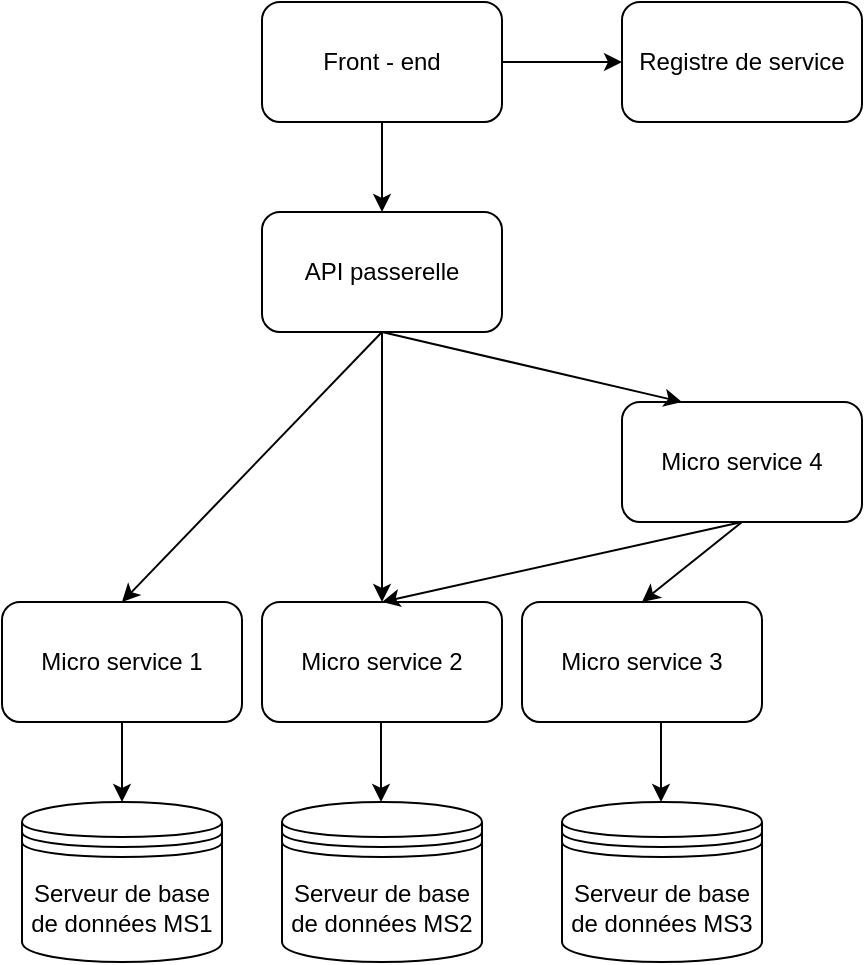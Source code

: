 <mxfile version="17.2.4" type="github">
  <diagram id="Vuyk-2e29oqBd6F1tE3K" name="Page-1">
    <mxGraphModel dx="1373" dy="724" grid="1" gridSize="10" guides="1" tooltips="1" connect="1" arrows="1" fold="1" page="1" pageScale="1" pageWidth="827" pageHeight="1169" math="0" shadow="0">
      <root>
        <mxCell id="0" />
        <mxCell id="1" parent="0" />
        <mxCell id="1Sg80rZOHdZ85smLCKLu-2" value="API passerelle" style="rounded=1;whiteSpace=wrap;html=1;" vertex="1" parent="1">
          <mxGeometry x="330" y="525" width="120" height="60" as="geometry" />
        </mxCell>
        <mxCell id="1Sg80rZOHdZ85smLCKLu-3" value="Registre de service" style="rounded=1;whiteSpace=wrap;html=1;" vertex="1" parent="1">
          <mxGeometry x="510" y="420" width="120" height="60" as="geometry" />
        </mxCell>
        <mxCell id="1Sg80rZOHdZ85smLCKLu-6" value="Micro service 4" style="rounded=1;whiteSpace=wrap;html=1;" vertex="1" parent="1">
          <mxGeometry x="510" y="620" width="120" height="60" as="geometry" />
        </mxCell>
        <mxCell id="1Sg80rZOHdZ85smLCKLu-7" value="" style="endArrow=classic;html=1;rounded=0;entryX=0.25;entryY=0;entryDx=0;entryDy=0;exitX=0.5;exitY=1;exitDx=0;exitDy=0;" edge="1" parent="1" source="1Sg80rZOHdZ85smLCKLu-2" target="1Sg80rZOHdZ85smLCKLu-6">
          <mxGeometry width="50" height="50" relative="1" as="geometry">
            <mxPoint x="360" y="820" as="sourcePoint" />
            <mxPoint x="410" y="770" as="targetPoint" />
          </mxGeometry>
        </mxCell>
        <mxCell id="1Sg80rZOHdZ85smLCKLu-8" value="Micro service 1" style="rounded=1;whiteSpace=wrap;html=1;" vertex="1" parent="1">
          <mxGeometry x="200" y="720" width="120" height="60" as="geometry" />
        </mxCell>
        <mxCell id="1Sg80rZOHdZ85smLCKLu-9" value="Micro service 2" style="rounded=1;whiteSpace=wrap;html=1;" vertex="1" parent="1">
          <mxGeometry x="330" y="720" width="120" height="60" as="geometry" />
        </mxCell>
        <mxCell id="1Sg80rZOHdZ85smLCKLu-10" value="Micro service 3" style="rounded=1;whiteSpace=wrap;html=1;" vertex="1" parent="1">
          <mxGeometry x="460" y="720" width="120" height="60" as="geometry" />
        </mxCell>
        <mxCell id="1Sg80rZOHdZ85smLCKLu-11" value="" style="endArrow=classic;html=1;rounded=0;exitX=0.5;exitY=1;exitDx=0;exitDy=0;entryX=0.5;entryY=0;entryDx=0;entryDy=0;" edge="1" parent="1" source="1Sg80rZOHdZ85smLCKLu-6" target="1Sg80rZOHdZ85smLCKLu-10">
          <mxGeometry width="50" height="50" relative="1" as="geometry">
            <mxPoint x="360" y="820" as="sourcePoint" />
            <mxPoint x="410" y="770" as="targetPoint" />
          </mxGeometry>
        </mxCell>
        <mxCell id="1Sg80rZOHdZ85smLCKLu-13" value="" style="endArrow=classic;html=1;rounded=0;entryX=0.5;entryY=0;entryDx=0;entryDy=0;" edge="1" parent="1" target="1Sg80rZOHdZ85smLCKLu-9">
          <mxGeometry width="50" height="50" relative="1" as="geometry">
            <mxPoint x="570" y="680" as="sourcePoint" />
            <mxPoint x="580" y="730" as="targetPoint" />
          </mxGeometry>
        </mxCell>
        <mxCell id="1Sg80rZOHdZ85smLCKLu-16" value="" style="endArrow=classic;html=1;rounded=0;entryX=0.5;entryY=0;entryDx=0;entryDy=0;exitX=0.5;exitY=1;exitDx=0;exitDy=0;" edge="1" parent="1" source="1Sg80rZOHdZ85smLCKLu-2" target="1Sg80rZOHdZ85smLCKLu-9">
          <mxGeometry width="50" height="50" relative="1" as="geometry">
            <mxPoint x="360" y="820" as="sourcePoint" />
            <mxPoint x="410" y="770" as="targetPoint" />
          </mxGeometry>
        </mxCell>
        <mxCell id="1Sg80rZOHdZ85smLCKLu-18" value="" style="endArrow=classic;html=1;rounded=0;entryX=0.5;entryY=0;entryDx=0;entryDy=0;exitX=0.5;exitY=1;exitDx=0;exitDy=0;" edge="1" parent="1" source="1Sg80rZOHdZ85smLCKLu-2" target="1Sg80rZOHdZ85smLCKLu-8">
          <mxGeometry width="50" height="50" relative="1" as="geometry">
            <mxPoint x="360" y="820" as="sourcePoint" />
            <mxPoint x="410" y="770" as="targetPoint" />
          </mxGeometry>
        </mxCell>
        <mxCell id="1Sg80rZOHdZ85smLCKLu-19" value="Serveur de base de données MS1" style="shape=datastore;whiteSpace=wrap;html=1;" vertex="1" parent="1">
          <mxGeometry x="210" y="820" width="100" height="80" as="geometry" />
        </mxCell>
        <mxCell id="1Sg80rZOHdZ85smLCKLu-20" value="Serveur de base de données MS2" style="shape=datastore;whiteSpace=wrap;html=1;" vertex="1" parent="1">
          <mxGeometry x="340" y="820" width="100" height="80" as="geometry" />
        </mxCell>
        <mxCell id="1Sg80rZOHdZ85smLCKLu-21" value="Serveur de base de données MS3" style="shape=datastore;whiteSpace=wrap;html=1;" vertex="1" parent="1">
          <mxGeometry x="480" y="820" width="100" height="80" as="geometry" />
        </mxCell>
        <mxCell id="1Sg80rZOHdZ85smLCKLu-22" value="Front - end" style="rounded=1;whiteSpace=wrap;html=1;" vertex="1" parent="1">
          <mxGeometry x="330" y="420" width="120" height="60" as="geometry" />
        </mxCell>
        <mxCell id="1Sg80rZOHdZ85smLCKLu-23" value="" style="endArrow=classic;html=1;rounded=0;entryX=0.5;entryY=0;entryDx=0;entryDy=0;exitX=0.5;exitY=1;exitDx=0;exitDy=0;" edge="1" parent="1" source="1Sg80rZOHdZ85smLCKLu-22" target="1Sg80rZOHdZ85smLCKLu-2">
          <mxGeometry width="50" height="50" relative="1" as="geometry">
            <mxPoint x="360" y="670" as="sourcePoint" />
            <mxPoint x="410" y="620" as="targetPoint" />
          </mxGeometry>
        </mxCell>
        <mxCell id="1Sg80rZOHdZ85smLCKLu-24" value="" style="endArrow=classic;html=1;rounded=0;entryX=0;entryY=0.5;entryDx=0;entryDy=0;exitX=1;exitY=0.5;exitDx=0;exitDy=0;" edge="1" parent="1" source="1Sg80rZOHdZ85smLCKLu-22" target="1Sg80rZOHdZ85smLCKLu-3">
          <mxGeometry width="50" height="50" relative="1" as="geometry">
            <mxPoint x="360" y="670" as="sourcePoint" />
            <mxPoint x="410" y="620" as="targetPoint" />
          </mxGeometry>
        </mxCell>
        <mxCell id="1Sg80rZOHdZ85smLCKLu-25" value="" style="endArrow=classic;html=1;rounded=0;entryX=0.5;entryY=0;entryDx=0;entryDy=0;exitX=0.5;exitY=1;exitDx=0;exitDy=0;" edge="1" parent="1" source="1Sg80rZOHdZ85smLCKLu-8" target="1Sg80rZOHdZ85smLCKLu-19">
          <mxGeometry width="50" height="50" relative="1" as="geometry">
            <mxPoint x="360" y="760" as="sourcePoint" />
            <mxPoint x="410" y="710" as="targetPoint" />
          </mxGeometry>
        </mxCell>
        <mxCell id="1Sg80rZOHdZ85smLCKLu-26" value="" style="endArrow=classic;html=1;rounded=0;entryX=0.5;entryY=0;entryDx=0;entryDy=0;exitX=0.5;exitY=1;exitDx=0;exitDy=0;" edge="1" parent="1">
          <mxGeometry width="50" height="50" relative="1" as="geometry">
            <mxPoint x="389.5" y="780" as="sourcePoint" />
            <mxPoint x="389.5" y="820" as="targetPoint" />
          </mxGeometry>
        </mxCell>
        <mxCell id="1Sg80rZOHdZ85smLCKLu-27" value="" style="endArrow=classic;html=1;rounded=0;entryX=0.5;entryY=0;entryDx=0;entryDy=0;exitX=0.5;exitY=1;exitDx=0;exitDy=0;" edge="1" parent="1">
          <mxGeometry width="50" height="50" relative="1" as="geometry">
            <mxPoint x="529.5" y="780" as="sourcePoint" />
            <mxPoint x="529.5" y="820" as="targetPoint" />
          </mxGeometry>
        </mxCell>
      </root>
    </mxGraphModel>
  </diagram>
</mxfile>
